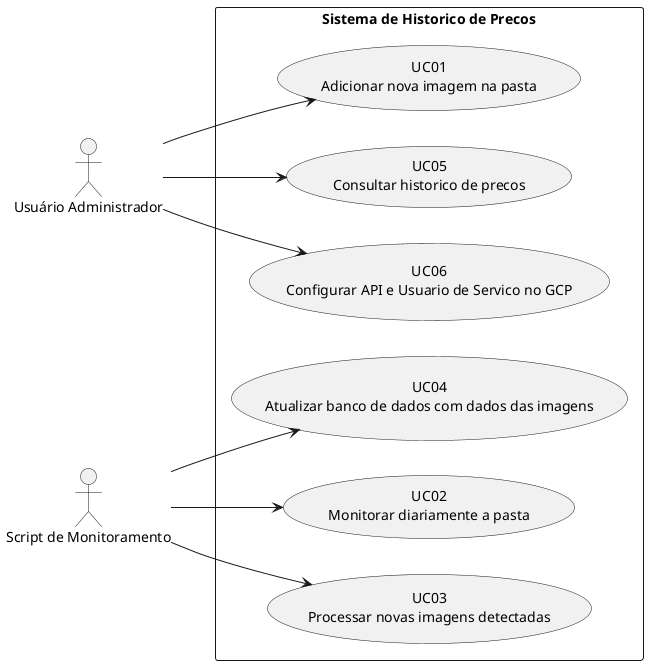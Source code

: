 @startuml casos_de_uso
left to right direction
skinparam packageStyle rectangle

actor "Usuário Administrador" as Admin
actor "Script de Monitoramento" as Monitor

package "Sistema de Historico de Precos" {
  usecase "UC01\nAdicionar nova imagem na pasta" as UC01
  usecase "UC02\nMonitorar diariamente a pasta" as UC02
  usecase "UC03\nProcessar novas imagens detectadas" as UC03
  usecase "UC04\nAtualizar banco de dados com dados das imagens" as UC04
  usecase "UC05\nConsultar historico de precos" as UC05
  usecase "UC06\nConfigurar API e Usuario de Servico no GCP" as UC06
}

Admin --> UC01
Monitor --> UC02
Monitor --> UC03
Monitor --> UC04
Admin --> UC05
Admin --> UC06
@enduml